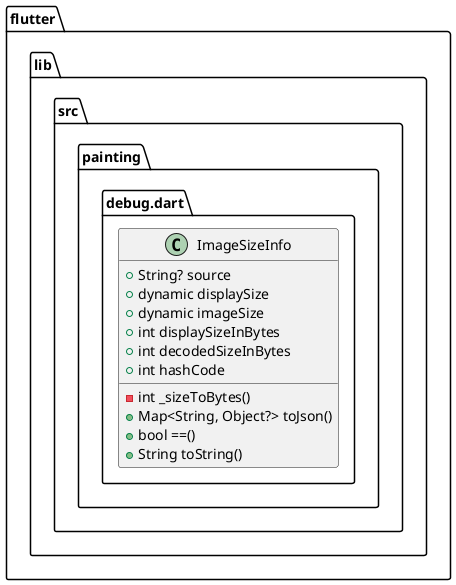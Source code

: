 @startuml
set namespaceSeparator ::

class "flutter::lib::src::painting::debug.dart::ImageSizeInfo" {
  +String? source
  +dynamic displaySize
  +dynamic imageSize
  +int displaySizeInBytes
  +int decodedSizeInBytes
  +int hashCode
  -int _sizeToBytes()
  +Map<String, Object?> toJson()
  +bool ==()
  +String toString()
}


@enduml